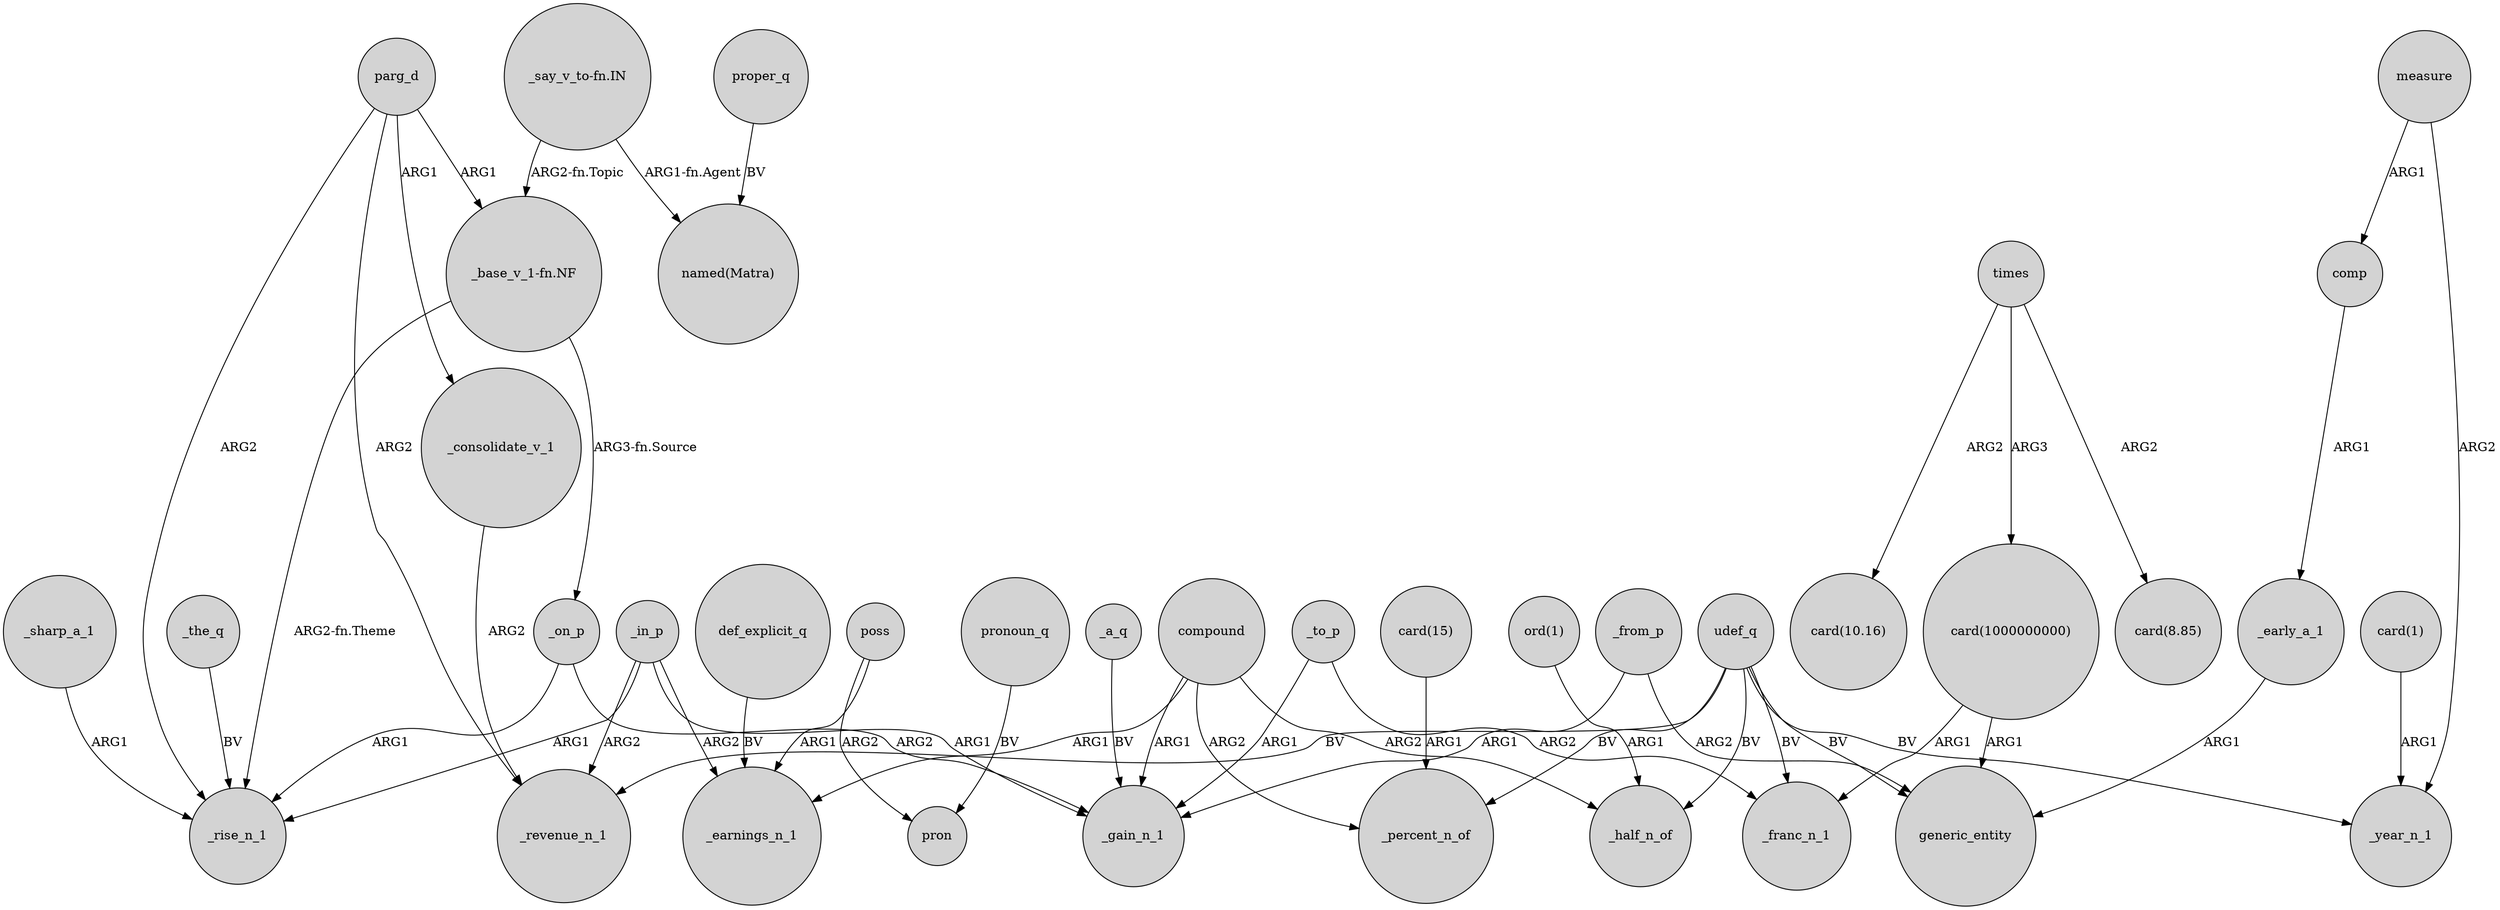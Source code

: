digraph {
	node [shape=circle style=filled]
	_consolidate_v_1 -> _revenue_n_1 [label=ARG2]
	udef_q -> generic_entity [label=BV]
	poss -> pron [label=ARG2]
	"card(15)" -> _percent_n_of [label=ARG1]
	measure -> _year_n_1 [label=ARG2]
	parg_d -> _revenue_n_1 [label=ARG2]
	_on_p -> _gain_n_1 [label=ARG2]
	_to_p -> _gain_n_1 [label=ARG1]
	_in_p -> _gain_n_1 [label=ARG1]
	compound -> _earnings_n_1 [label=ARG1]
	proper_q -> "named(Matra)" [label=BV]
	udef_q -> _half_n_of [label=BV]
	measure -> comp [label=ARG1]
	_from_p -> generic_entity [label=ARG2]
	_from_p -> _gain_n_1 [label=ARG1]
	compound -> _percent_n_of [label=ARG2]
	comp -> _early_a_1 [label=ARG1]
	"_base_v_1-fn.NF" -> _on_p [label="ARG3-fn.Source"]
	_in_p -> _rise_n_1 [label=ARG1]
	times -> "card(1000000000)" [label=ARG3]
	"card(1000000000)" -> _franc_n_1 [label=ARG1]
	_the_q -> _rise_n_1 [label=BV]
	pronoun_q -> pron [label=BV]
	udef_q -> _revenue_n_1 [label=BV]
	"ord(1)" -> _half_n_of [label=ARG1]
	"_say_v_to-fn.IN" -> "_base_v_1-fn.NF" [label="ARG2-fn.Topic"]
	"_say_v_to-fn.IN" -> "named(Matra)" [label="ARG1-fn.Agent"]
	_a_q -> _gain_n_1 [label=BV]
	_in_p -> _revenue_n_1 [label=ARG2]
	"_base_v_1-fn.NF" -> _rise_n_1 [label="ARG2-fn.Theme"]
	times -> "card(8.85)" [label=ARG2]
	poss -> _earnings_n_1 [label=ARG1]
	compound -> _gain_n_1 [label=ARG1]
	"card(1)" -> _year_n_1 [label=ARG1]
	_sharp_a_1 -> _rise_n_1 [label=ARG1]
	udef_q -> _year_n_1 [label=BV]
	udef_q -> _percent_n_of [label=BV]
	def_explicit_q -> _earnings_n_1 [label=BV]
	compound -> _half_n_of [label=ARG2]
	_on_p -> _rise_n_1 [label=ARG1]
	_to_p -> _franc_n_1 [label=ARG2]
	udef_q -> _franc_n_1 [label=BV]
	times -> "card(10.16)" [label=ARG2]
	parg_d -> "_base_v_1-fn.NF" [label=ARG1]
	_early_a_1 -> generic_entity [label=ARG1]
	parg_d -> _consolidate_v_1 [label=ARG1]
	parg_d -> _rise_n_1 [label=ARG2]
	"card(1000000000)" -> generic_entity [label=ARG1]
	_in_p -> _earnings_n_1 [label=ARG2]
}

